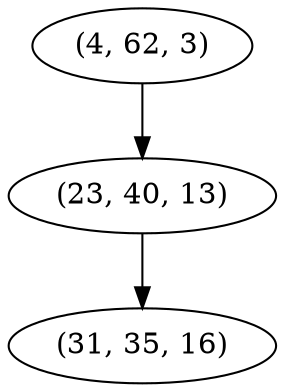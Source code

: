 digraph tree {
    "(4, 62, 3)";
    "(23, 40, 13)";
    "(31, 35, 16)";
    "(4, 62, 3)" -> "(23, 40, 13)";
    "(23, 40, 13)" -> "(31, 35, 16)";
}
